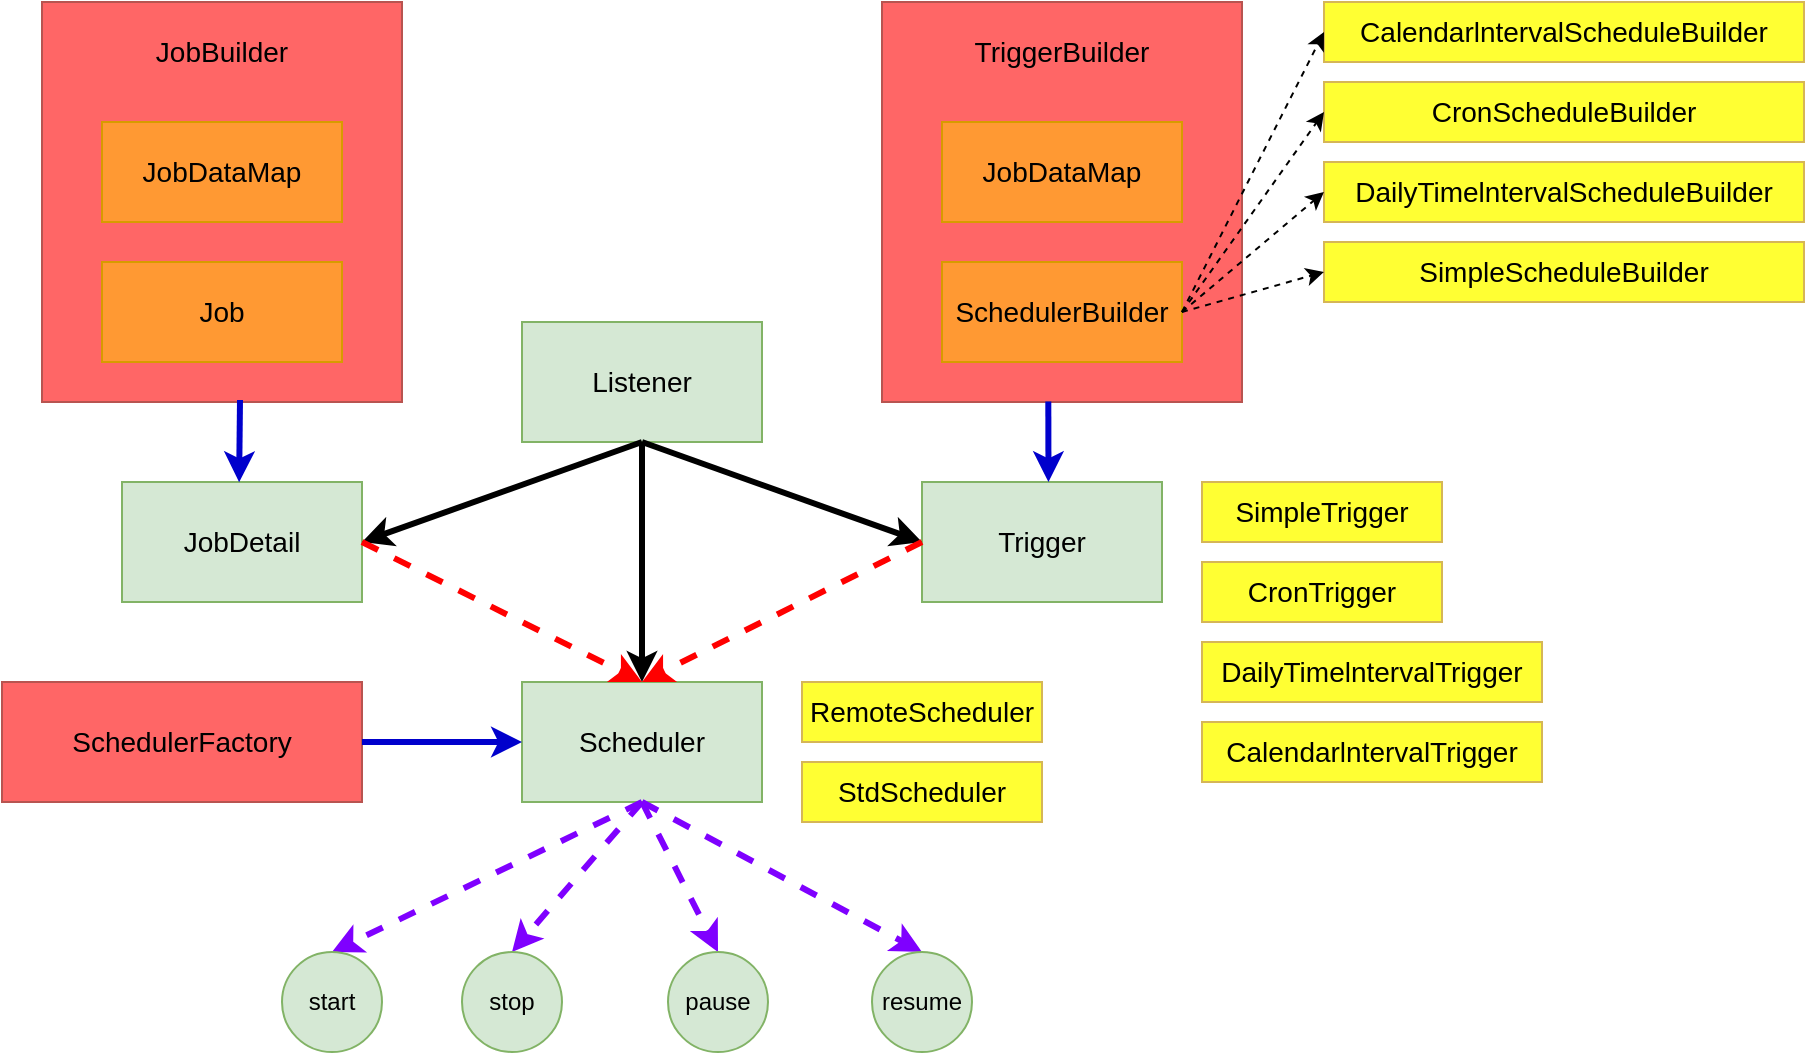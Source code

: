 <mxfile version="21.2.3" type="github">
  <diagram name="Page-1" id="c7558073-3199-34d8-9f00-42111426c3f3">
    <mxGraphModel dx="1195" dy="581" grid="1" gridSize="10" guides="1" tooltips="1" connect="1" arrows="1" fold="1" page="1" pageScale="1" pageWidth="826" pageHeight="1169" background="none" math="0" shadow="0">
      <root>
        <mxCell id="0" />
        <mxCell id="1" parent="0" />
        <mxCell id="BiU6kGiyk8U7t8k7pdQM-96" value="&lt;font style=&quot;font-size: 14px;&quot;&gt;Listener&lt;/font&gt;" style="rounded=0;whiteSpace=wrap;html=1;fillColor=#d5e8d4;strokeColor=#82b366;" vertex="1" parent="1">
          <mxGeometry x="340" y="200" width="120" height="60" as="geometry" />
        </mxCell>
        <mxCell id="BiU6kGiyk8U7t8k7pdQM-97" value="&lt;font style=&quot;font-size: 14px;&quot;&gt;JobDetail&lt;/font&gt;" style="rounded=0;whiteSpace=wrap;html=1;fillColor=#d5e8d4;strokeColor=#82b366;" vertex="1" parent="1">
          <mxGeometry x="140" y="280" width="120" height="60" as="geometry" />
        </mxCell>
        <mxCell id="BiU6kGiyk8U7t8k7pdQM-98" value="&lt;font style=&quot;font-size: 14px;&quot;&gt;Trigger&lt;/font&gt;" style="rounded=0;whiteSpace=wrap;html=1;fillColor=#d5e8d4;strokeColor=#82b366;" vertex="1" parent="1">
          <mxGeometry x="540" y="280" width="120" height="60" as="geometry" />
        </mxCell>
        <mxCell id="BiU6kGiyk8U7t8k7pdQM-102" value="&lt;font style=&quot;font-size: 14px;&quot;&gt;Scheduler&lt;/font&gt;" style="rounded=0;whiteSpace=wrap;html=1;fillColor=#d5e8d4;strokeColor=#82b366;" vertex="1" parent="1">
          <mxGeometry x="340" y="380" width="120" height="60" as="geometry" />
        </mxCell>
        <mxCell id="BiU6kGiyk8U7t8k7pdQM-108" value="&lt;font style=&quot;font-size: 14px;&quot;&gt;SchedulerFactory&lt;/font&gt;" style="rounded=0;whiteSpace=wrap;html=1;fillColor=#FF6666;strokeColor=#b85450;" vertex="1" parent="1">
          <mxGeometry x="80" y="380" width="180" height="60" as="geometry" />
        </mxCell>
        <mxCell id="BiU6kGiyk8U7t8k7pdQM-109" value="&lt;font style=&quot;font-size: 14px;&quot;&gt;JobBuilder&lt;br&gt;&lt;br&gt;&lt;br&gt;&lt;br&gt;&lt;br&gt;&lt;br&gt;&lt;br&gt;&lt;br&gt;&lt;br&gt;&lt;br&gt;&lt;/font&gt;" style="rounded=0;whiteSpace=wrap;html=1;fillColor=#FF6666;strokeColor=#b85450;" vertex="1" parent="1">
          <mxGeometry x="100" y="40" width="180" height="200" as="geometry" />
        </mxCell>
        <mxCell id="BiU6kGiyk8U7t8k7pdQM-110" value="&lt;font style=&quot;font-size: 14px;&quot;&gt;Job&lt;/font&gt;" style="rounded=0;whiteSpace=wrap;html=1;fillColor=#FF9933;strokeColor=#d79b00;" vertex="1" parent="1">
          <mxGeometry x="130" y="170" width="120" height="50" as="geometry" />
        </mxCell>
        <mxCell id="BiU6kGiyk8U7t8k7pdQM-111" value="&lt;font style=&quot;font-size: 14px;&quot;&gt;JobDataMap&lt;/font&gt;" style="rounded=0;whiteSpace=wrap;html=1;fillColor=#FF9933;strokeColor=#d79b00;" vertex="1" parent="1">
          <mxGeometry x="130" y="100" width="120" height="50" as="geometry" />
        </mxCell>
        <mxCell id="BiU6kGiyk8U7t8k7pdQM-112" value="&lt;font style=&quot;font-size: 14px;&quot;&gt;TriggerBuilder&lt;br&gt;&lt;br&gt;&lt;br&gt;&lt;br&gt;&lt;br&gt;&lt;br&gt;&lt;br&gt;&lt;br&gt;&lt;br&gt;&lt;br&gt;&lt;/font&gt;" style="rounded=0;whiteSpace=wrap;html=1;fillColor=#FF6666;strokeColor=#b85450;" vertex="1" parent="1">
          <mxGeometry x="520" y="40" width="180" height="200" as="geometry" />
        </mxCell>
        <mxCell id="BiU6kGiyk8U7t8k7pdQM-113" value="&lt;font style=&quot;font-size: 14px;&quot;&gt;SchedulerBuilder&lt;/font&gt;" style="rounded=0;whiteSpace=wrap;html=1;fillColor=#FF9933;strokeColor=#d79b00;" vertex="1" parent="1">
          <mxGeometry x="550" y="170" width="120" height="50" as="geometry" />
        </mxCell>
        <mxCell id="BiU6kGiyk8U7t8k7pdQM-114" value="&lt;font style=&quot;font-size: 14px;&quot;&gt;JobDataMap&lt;/font&gt;" style="rounded=0;whiteSpace=wrap;html=1;fillColor=#FF9933;strokeColor=#d79b00;" vertex="1" parent="1">
          <mxGeometry x="550" y="100" width="120" height="50" as="geometry" />
        </mxCell>
        <mxCell id="BiU6kGiyk8U7t8k7pdQM-115" value="" style="endArrow=classic;html=1;rounded=0;strokeColor=#0000CC;entryX=0.488;entryY=0.002;entryDx=0;entryDy=0;exitX=0.55;exitY=0.995;exitDx=0;exitDy=0;exitPerimeter=0;strokeWidth=3;entryPerimeter=0;" edge="1" parent="1" source="BiU6kGiyk8U7t8k7pdQM-109" target="BiU6kGiyk8U7t8k7pdQM-97">
          <mxGeometry width="50" height="50" relative="1" as="geometry">
            <mxPoint x="20" y="290" as="sourcePoint" />
            <mxPoint x="70" y="240" as="targetPoint" />
          </mxGeometry>
        </mxCell>
        <mxCell id="BiU6kGiyk8U7t8k7pdQM-116" value="" style="endArrow=classic;html=1;rounded=0;strokeColor=#0000CC;exitX=0.462;exitY=0.999;exitDx=0;exitDy=0;strokeWidth=3;exitPerimeter=0;entryX=0.527;entryY=0.001;entryDx=0;entryDy=0;entryPerimeter=0;" edge="1" parent="1" source="BiU6kGiyk8U7t8k7pdQM-112" target="BiU6kGiyk8U7t8k7pdQM-98">
          <mxGeometry width="50" height="50" relative="1" as="geometry">
            <mxPoint x="209" y="249" as="sourcePoint" />
            <mxPoint x="210" y="290" as="targetPoint" />
          </mxGeometry>
        </mxCell>
        <mxCell id="BiU6kGiyk8U7t8k7pdQM-117" value="&lt;font style=&quot;font-size: 14px;&quot;&gt;RemoteScheduler&lt;/font&gt;" style="rounded=0;whiteSpace=wrap;html=1;fillColor=#FFFF33;strokeColor=#d6b656;" vertex="1" parent="1">
          <mxGeometry x="480" y="380" width="120" height="30" as="geometry" />
        </mxCell>
        <mxCell id="BiU6kGiyk8U7t8k7pdQM-118" value="&lt;font style=&quot;font-size: 14px;&quot;&gt;StdScheduler&lt;/font&gt;" style="rounded=0;whiteSpace=wrap;html=1;fillColor=#FFFF33;strokeColor=#d6b656;" vertex="1" parent="1">
          <mxGeometry x="480" y="420" width="120" height="30" as="geometry" />
        </mxCell>
        <mxCell id="BiU6kGiyk8U7t8k7pdQM-119" value="" style="endArrow=classic;html=1;rounded=0;strokeColor=#000000;entryX=1;entryY=0.5;entryDx=0;entryDy=0;strokeWidth=3;exitX=0.5;exitY=1;exitDx=0;exitDy=0;" edge="1" parent="1" source="BiU6kGiyk8U7t8k7pdQM-96" target="BiU6kGiyk8U7t8k7pdQM-97">
          <mxGeometry width="50" height="50" relative="1" as="geometry">
            <mxPoint x="401" y="320" as="sourcePoint" />
            <mxPoint x="300" y="330" as="targetPoint" />
          </mxGeometry>
        </mxCell>
        <mxCell id="BiU6kGiyk8U7t8k7pdQM-120" value="" style="endArrow=classic;html=1;rounded=0;strokeColor=#000000;entryX=0;entryY=0.5;entryDx=0;entryDy=0;strokeWidth=3;exitX=0.5;exitY=1;exitDx=0;exitDy=0;" edge="1" parent="1" source="BiU6kGiyk8U7t8k7pdQM-96" target="BiU6kGiyk8U7t8k7pdQM-98">
          <mxGeometry width="50" height="50" relative="1" as="geometry">
            <mxPoint x="380" y="270" as="sourcePoint" />
            <mxPoint x="270" y="320" as="targetPoint" />
          </mxGeometry>
        </mxCell>
        <mxCell id="BiU6kGiyk8U7t8k7pdQM-121" value="" style="endArrow=classic;html=1;rounded=0;strokeColor=#000000;entryX=0.5;entryY=0;entryDx=0;entryDy=0;strokeWidth=3;exitX=0.5;exitY=1;exitDx=0;exitDy=0;" edge="1" parent="1" source="BiU6kGiyk8U7t8k7pdQM-96" target="BiU6kGiyk8U7t8k7pdQM-102">
          <mxGeometry width="50" height="50" relative="1" as="geometry">
            <mxPoint x="410" y="270" as="sourcePoint" />
            <mxPoint x="550" y="320" as="targetPoint" />
          </mxGeometry>
        </mxCell>
        <mxCell id="BiU6kGiyk8U7t8k7pdQM-122" value="" style="endArrow=classic;html=1;rounded=0;strokeColor=#0000CC;entryX=0;entryY=0.5;entryDx=0;entryDy=0;exitX=1;exitY=0.5;exitDx=0;exitDy=0;strokeWidth=3;" edge="1" parent="1" source="BiU6kGiyk8U7t8k7pdQM-108" target="BiU6kGiyk8U7t8k7pdQM-102">
          <mxGeometry width="50" height="50" relative="1" as="geometry">
            <mxPoint x="209" y="249" as="sourcePoint" />
            <mxPoint x="209" y="290" as="targetPoint" />
          </mxGeometry>
        </mxCell>
        <mxCell id="BiU6kGiyk8U7t8k7pdQM-123" value="&lt;font style=&quot;font-size: 14px;&quot;&gt;SimpleTrigger&lt;/font&gt;" style="rounded=0;whiteSpace=wrap;html=1;fillColor=#FFFF33;strokeColor=#d6b656;" vertex="1" parent="1">
          <mxGeometry x="680" y="280" width="120" height="30" as="geometry" />
        </mxCell>
        <mxCell id="BiU6kGiyk8U7t8k7pdQM-124" value="&lt;font style=&quot;font-size: 14px;&quot;&gt;CronTrigger&lt;/font&gt;" style="rounded=0;whiteSpace=wrap;html=1;fillColor=#FFFF33;strokeColor=#d6b656;" vertex="1" parent="1">
          <mxGeometry x="680" y="320" width="120" height="30" as="geometry" />
        </mxCell>
        <mxCell id="BiU6kGiyk8U7t8k7pdQM-125" value="&lt;font style=&quot;font-size: 14px;&quot;&gt;DailyTimelntervalTrigger&lt;/font&gt;" style="rounded=0;whiteSpace=wrap;html=1;fillColor=#FFFF33;strokeColor=#d6b656;" vertex="1" parent="1">
          <mxGeometry x="680" y="360" width="170" height="30" as="geometry" />
        </mxCell>
        <mxCell id="BiU6kGiyk8U7t8k7pdQM-126" value="&lt;font style=&quot;font-size: 14px;&quot;&gt;CalendarlntervalTrigger&lt;/font&gt;" style="rounded=0;whiteSpace=wrap;html=1;fillColor=#FFFF33;strokeColor=#d6b656;" vertex="1" parent="1">
          <mxGeometry x="680" y="400" width="170" height="30" as="geometry" />
        </mxCell>
        <mxCell id="BiU6kGiyk8U7t8k7pdQM-127" value="" style="endArrow=classic;html=1;rounded=0;strokeColor=#7F00FF;entryX=0.5;entryY=0;entryDx=0;entryDy=0;strokeWidth=3;exitX=0.5;exitY=1;exitDx=0;exitDy=0;dashed=1;" edge="1" parent="1" source="BiU6kGiyk8U7t8k7pdQM-102" target="BiU6kGiyk8U7t8k7pdQM-103">
          <mxGeometry width="50" height="50" relative="1" as="geometry">
            <mxPoint x="410" y="270" as="sourcePoint" />
            <mxPoint x="270" y="320" as="targetPoint" />
          </mxGeometry>
        </mxCell>
        <mxCell id="BiU6kGiyk8U7t8k7pdQM-128" value="" style="endArrow=classic;html=1;rounded=0;strokeColor=#7F00FF;entryX=0.5;entryY=0;entryDx=0;entryDy=0;strokeWidth=3;exitX=0.5;exitY=1;exitDx=0;exitDy=0;dashed=1;" edge="1" parent="1" source="BiU6kGiyk8U7t8k7pdQM-102" target="BiU6kGiyk8U7t8k7pdQM-104">
          <mxGeometry width="50" height="50" relative="1" as="geometry">
            <mxPoint x="410" y="450" as="sourcePoint" />
            <mxPoint x="305" y="510" as="targetPoint" />
          </mxGeometry>
        </mxCell>
        <mxCell id="BiU6kGiyk8U7t8k7pdQM-129" value="" style="endArrow=classic;html=1;rounded=0;strokeColor=#7F00FF;entryX=0.5;entryY=0;entryDx=0;entryDy=0;strokeWidth=3;dashed=1;" edge="1" parent="1" target="BiU6kGiyk8U7t8k7pdQM-105">
          <mxGeometry width="50" height="50" relative="1" as="geometry">
            <mxPoint x="400" y="440" as="sourcePoint" />
            <mxPoint x="315" y="520" as="targetPoint" />
          </mxGeometry>
        </mxCell>
        <mxCell id="BiU6kGiyk8U7t8k7pdQM-130" value="" style="endArrow=classic;html=1;rounded=0;strokeColor=#7F00FF;entryX=0.5;entryY=0;entryDx=0;entryDy=0;strokeWidth=3;dashed=1;" edge="1" parent="1" target="BiU6kGiyk8U7t8k7pdQM-106">
          <mxGeometry width="50" height="50" relative="1" as="geometry">
            <mxPoint x="400" y="440" as="sourcePoint" />
            <mxPoint x="325" y="530" as="targetPoint" />
          </mxGeometry>
        </mxCell>
        <mxCell id="BiU6kGiyk8U7t8k7pdQM-103" value="start" style="ellipse;whiteSpace=wrap;html=1;aspect=fixed;fillColor=#d5e8d4;strokeColor=#82b366;" vertex="1" parent="1">
          <mxGeometry x="220" y="515" width="50" height="50" as="geometry" />
        </mxCell>
        <mxCell id="BiU6kGiyk8U7t8k7pdQM-104" value="stop" style="ellipse;whiteSpace=wrap;html=1;aspect=fixed;fillColor=#d5e8d4;strokeColor=#82b366;" vertex="1" parent="1">
          <mxGeometry x="310" y="515" width="50" height="50" as="geometry" />
        </mxCell>
        <mxCell id="BiU6kGiyk8U7t8k7pdQM-105" value="pause" style="ellipse;whiteSpace=wrap;html=1;aspect=fixed;fillColor=#d5e8d4;strokeColor=#82b366;" vertex="1" parent="1">
          <mxGeometry x="413" y="515" width="50" height="50" as="geometry" />
        </mxCell>
        <mxCell id="BiU6kGiyk8U7t8k7pdQM-106" value="resume" style="ellipse;whiteSpace=wrap;html=1;aspect=fixed;fillColor=#d5e8d4;strokeColor=#82b366;" vertex="1" parent="1">
          <mxGeometry x="515" y="515" width="50" height="50" as="geometry" />
        </mxCell>
        <mxCell id="BiU6kGiyk8U7t8k7pdQM-131" value="" style="endArrow=classic;html=1;rounded=0;strokeColor=#FF0000;entryX=0.5;entryY=0;entryDx=0;entryDy=0;strokeWidth=3;exitX=1;exitY=0.5;exitDx=0;exitDy=0;dashed=1;" edge="1" parent="1" source="BiU6kGiyk8U7t8k7pdQM-97" target="BiU6kGiyk8U7t8k7pdQM-102">
          <mxGeometry width="50" height="50" relative="1" as="geometry">
            <mxPoint x="410" y="270" as="sourcePoint" />
            <mxPoint x="270" y="320" as="targetPoint" />
          </mxGeometry>
        </mxCell>
        <mxCell id="BiU6kGiyk8U7t8k7pdQM-132" value="" style="endArrow=classic;html=1;rounded=0;strokeColor=#FF0000;entryX=0.5;entryY=0;entryDx=0;entryDy=0;strokeWidth=3;exitX=0;exitY=0.5;exitDx=0;exitDy=0;dashed=1;" edge="1" parent="1" source="BiU6kGiyk8U7t8k7pdQM-98" target="BiU6kGiyk8U7t8k7pdQM-102">
          <mxGeometry width="50" height="50" relative="1" as="geometry">
            <mxPoint x="270" y="320" as="sourcePoint" />
            <mxPoint x="410" y="390" as="targetPoint" />
          </mxGeometry>
        </mxCell>
        <mxCell id="BiU6kGiyk8U7t8k7pdQM-133" value="&lt;font style=&quot;font-size: 14px;&quot;&gt;CalendarlntervalScheduleBuilder&lt;/font&gt;" style="rounded=0;whiteSpace=wrap;html=1;fillColor=#FFFF33;strokeColor=#d6b656;" vertex="1" parent="1">
          <mxGeometry x="741" y="40" width="240" height="30" as="geometry" />
        </mxCell>
        <mxCell id="BiU6kGiyk8U7t8k7pdQM-134" value="&lt;font style=&quot;font-size: 14px;&quot;&gt;CronScheduleBuilder&lt;/font&gt;" style="rounded=0;whiteSpace=wrap;html=1;fillColor=#FFFF33;strokeColor=#d6b656;" vertex="1" parent="1">
          <mxGeometry x="741" y="80" width="240" height="30" as="geometry" />
        </mxCell>
        <mxCell id="BiU6kGiyk8U7t8k7pdQM-135" value="&lt;font style=&quot;font-size: 14px;&quot;&gt;DailyTimelntervalScheduleBuilder&lt;/font&gt;" style="rounded=0;whiteSpace=wrap;html=1;fillColor=#FFFF33;strokeColor=#d6b656;" vertex="1" parent="1">
          <mxGeometry x="741" y="120" width="240" height="30" as="geometry" />
        </mxCell>
        <mxCell id="BiU6kGiyk8U7t8k7pdQM-136" value="&lt;font style=&quot;font-size: 14px;&quot;&gt;SimpleScheduleBuilder&lt;/font&gt;" style="rounded=0;whiteSpace=wrap;html=1;fillColor=#FFFF33;strokeColor=#d6b656;" vertex="1" parent="1">
          <mxGeometry x="741" y="160" width="240" height="30" as="geometry" />
        </mxCell>
        <mxCell id="BiU6kGiyk8U7t8k7pdQM-137" value="" style="endArrow=classic;html=1;rounded=0;strokeColor=#000000;entryX=0;entryY=0.5;entryDx=0;entryDy=0;strokeWidth=1;exitX=1;exitY=0.5;exitDx=0;exitDy=0;dashed=1;" edge="1" parent="1" source="BiU6kGiyk8U7t8k7pdQM-113" target="BiU6kGiyk8U7t8k7pdQM-133">
          <mxGeometry width="50" height="50" relative="1" as="geometry">
            <mxPoint x="840" y="270" as="sourcePoint" />
            <mxPoint x="980" y="320" as="targetPoint" />
          </mxGeometry>
        </mxCell>
        <mxCell id="BiU6kGiyk8U7t8k7pdQM-138" value="" style="endArrow=classic;html=1;rounded=0;strokeColor=#000000;entryX=0;entryY=0.5;entryDx=0;entryDy=0;strokeWidth=1;exitX=1;exitY=0.5;exitDx=0;exitDy=0;dashed=1;" edge="1" parent="1" source="BiU6kGiyk8U7t8k7pdQM-113" target="BiU6kGiyk8U7t8k7pdQM-134">
          <mxGeometry width="50" height="50" relative="1" as="geometry">
            <mxPoint x="680" y="205" as="sourcePoint" />
            <mxPoint x="751" y="115" as="targetPoint" />
          </mxGeometry>
        </mxCell>
        <mxCell id="BiU6kGiyk8U7t8k7pdQM-139" value="" style="endArrow=classic;html=1;rounded=0;strokeColor=#000000;entryX=0;entryY=0.5;entryDx=0;entryDy=0;strokeWidth=1;exitX=1;exitY=0.5;exitDx=0;exitDy=0;dashed=1;" edge="1" parent="1" source="BiU6kGiyk8U7t8k7pdQM-113" target="BiU6kGiyk8U7t8k7pdQM-135">
          <mxGeometry width="50" height="50" relative="1" as="geometry">
            <mxPoint x="690" y="215" as="sourcePoint" />
            <mxPoint x="761" y="125" as="targetPoint" />
          </mxGeometry>
        </mxCell>
        <mxCell id="BiU6kGiyk8U7t8k7pdQM-140" value="" style="endArrow=classic;html=1;rounded=0;strokeColor=#000000;entryX=0;entryY=0.5;entryDx=0;entryDy=0;strokeWidth=1;exitX=1;exitY=0.5;exitDx=0;exitDy=0;dashed=1;" edge="1" parent="1" source="BiU6kGiyk8U7t8k7pdQM-113" target="BiU6kGiyk8U7t8k7pdQM-136">
          <mxGeometry width="50" height="50" relative="1" as="geometry">
            <mxPoint x="700" y="225" as="sourcePoint" />
            <mxPoint x="771" y="135" as="targetPoint" />
          </mxGeometry>
        </mxCell>
      </root>
    </mxGraphModel>
  </diagram>
</mxfile>
